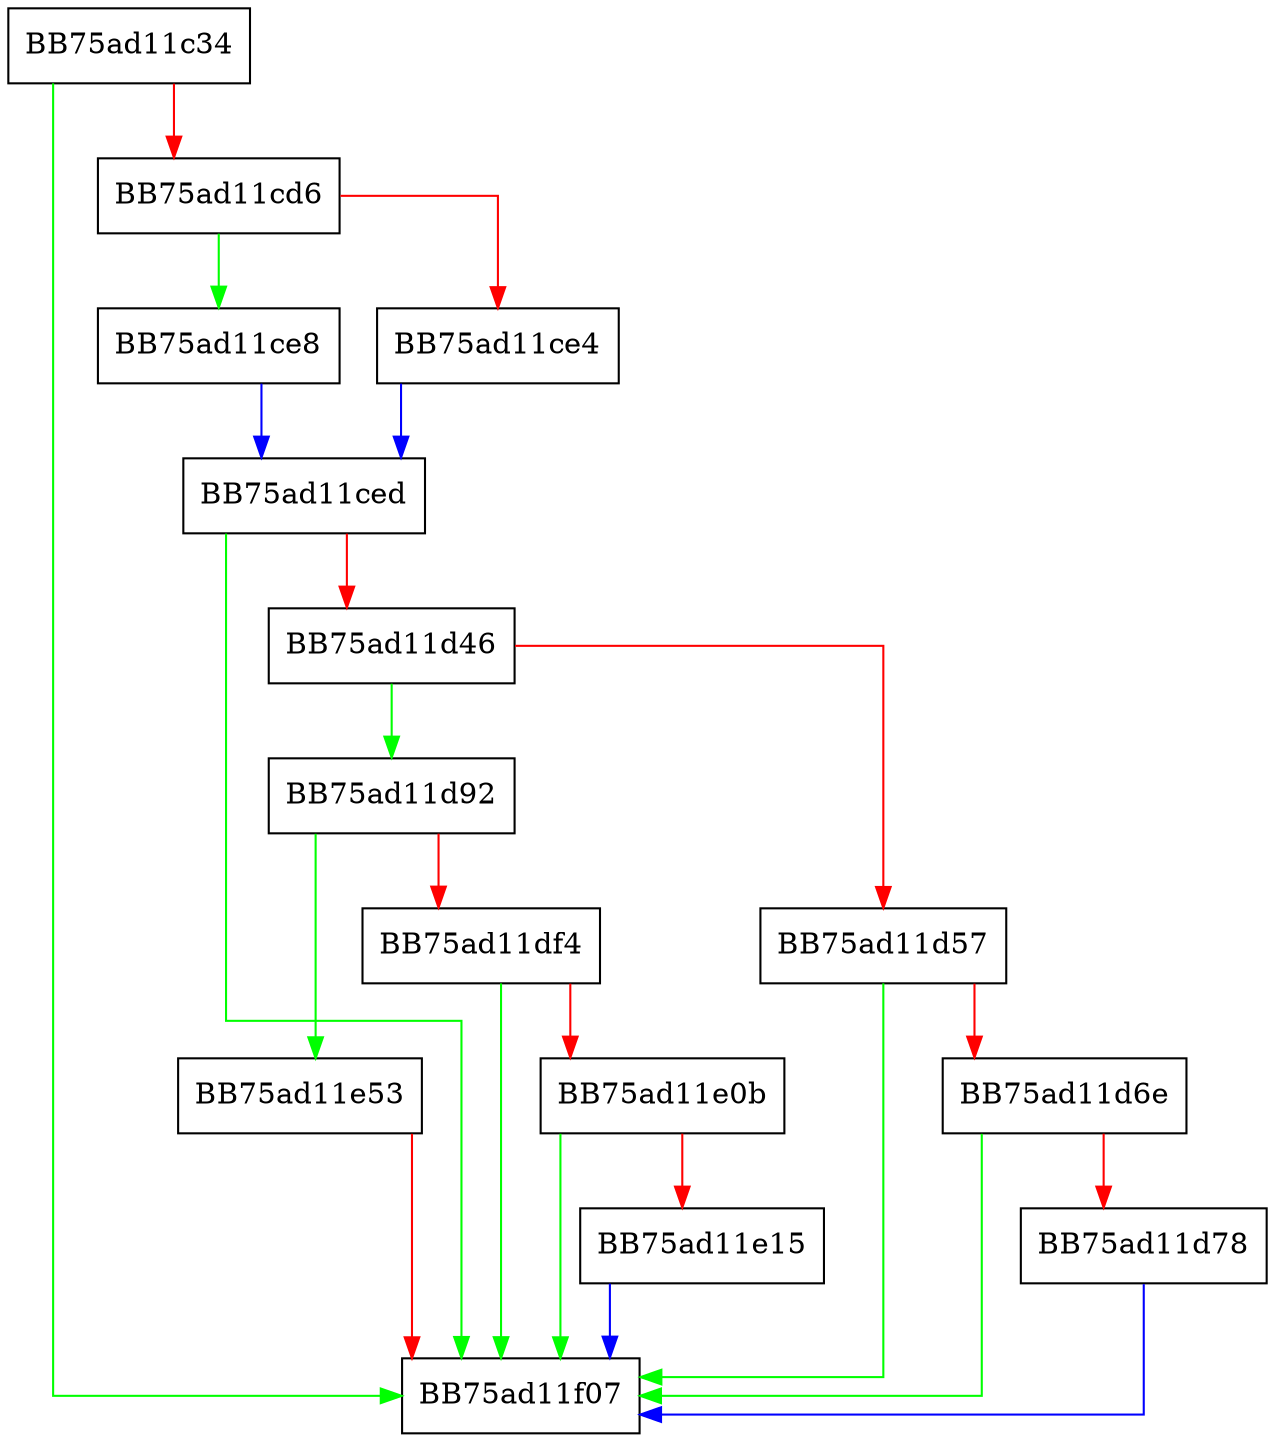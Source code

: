 digraph LoadUnpackParamsV14 {
  node [shape="box"];
  graph [splines=ortho];
  BB75ad11c34 -> BB75ad11f07 [color="green"];
  BB75ad11c34 -> BB75ad11cd6 [color="red"];
  BB75ad11cd6 -> BB75ad11ce8 [color="green"];
  BB75ad11cd6 -> BB75ad11ce4 [color="red"];
  BB75ad11ce4 -> BB75ad11ced [color="blue"];
  BB75ad11ce8 -> BB75ad11ced [color="blue"];
  BB75ad11ced -> BB75ad11f07 [color="green"];
  BB75ad11ced -> BB75ad11d46 [color="red"];
  BB75ad11d46 -> BB75ad11d92 [color="green"];
  BB75ad11d46 -> BB75ad11d57 [color="red"];
  BB75ad11d57 -> BB75ad11f07 [color="green"];
  BB75ad11d57 -> BB75ad11d6e [color="red"];
  BB75ad11d6e -> BB75ad11f07 [color="green"];
  BB75ad11d6e -> BB75ad11d78 [color="red"];
  BB75ad11d78 -> BB75ad11f07 [color="blue"];
  BB75ad11d92 -> BB75ad11e53 [color="green"];
  BB75ad11d92 -> BB75ad11df4 [color="red"];
  BB75ad11df4 -> BB75ad11f07 [color="green"];
  BB75ad11df4 -> BB75ad11e0b [color="red"];
  BB75ad11e0b -> BB75ad11f07 [color="green"];
  BB75ad11e0b -> BB75ad11e15 [color="red"];
  BB75ad11e15 -> BB75ad11f07 [color="blue"];
  BB75ad11e53 -> BB75ad11f07 [color="red"];
}